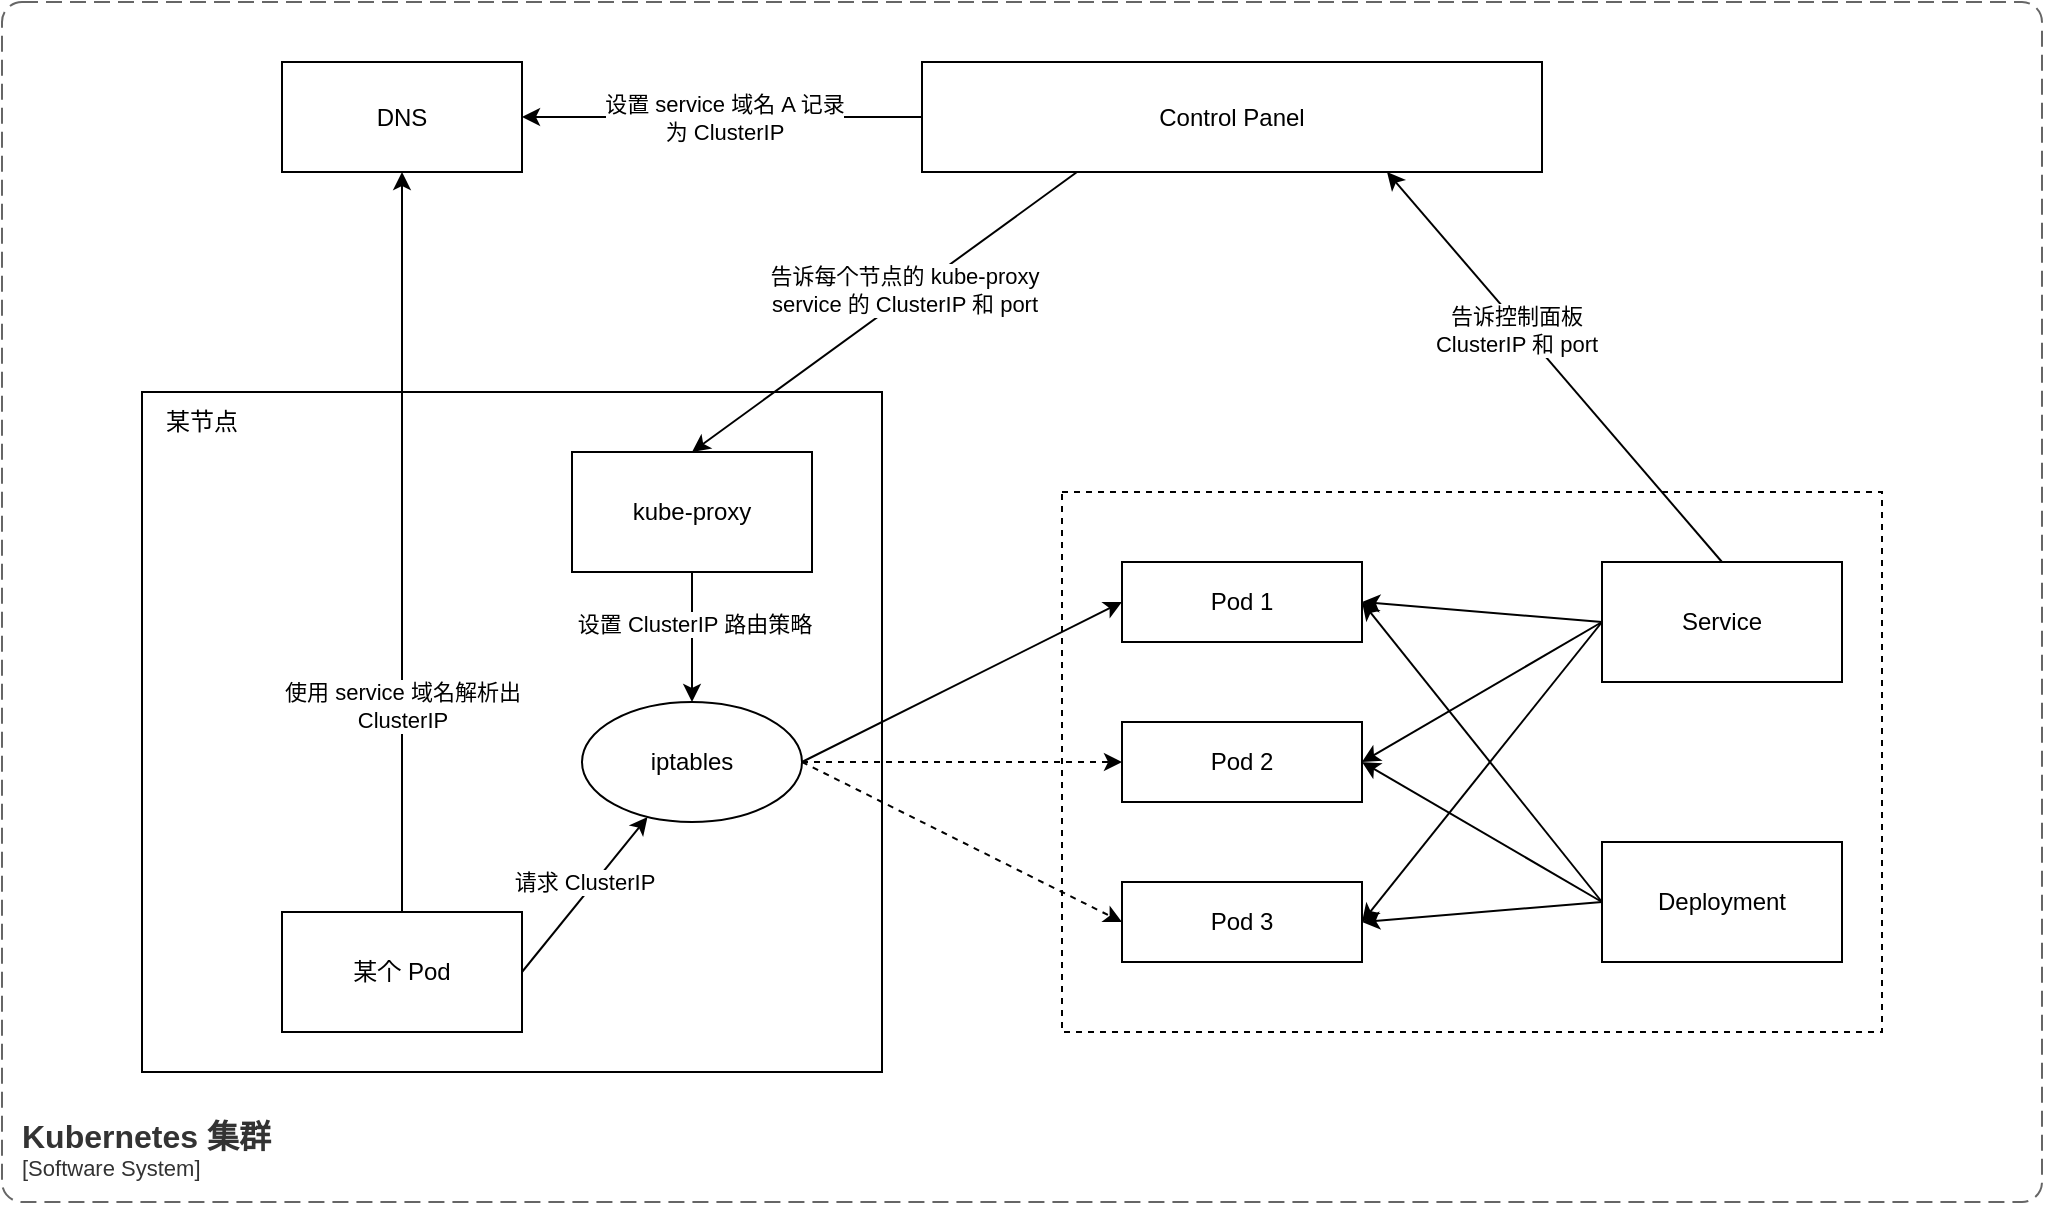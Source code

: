 <mxfile version="20.2.8" type="device"><diagram id="j3zFc92pJUSGMGlGEPn1" name="第 1 页"><mxGraphModel dx="1221" dy="642" grid="1" gridSize="10" guides="1" tooltips="1" connect="1" arrows="1" fold="1" page="1" pageScale="1" pageWidth="827" pageHeight="1169" math="0" shadow="0"><root><mxCell id="0"/><mxCell id="1" parent="0"/><mxCell id="0uBg3LmdE7Cok94qLtk5-34" value="" style="rounded=0;whiteSpace=wrap;html=1;dashed=1;" vertex="1" parent="1"><mxGeometry x="660" y="335" width="410" height="270" as="geometry"/></mxCell><mxCell id="0uBg3LmdE7Cok94qLtk5-19" value="" style="rounded=0;whiteSpace=wrap;html=1;" vertex="1" parent="1"><mxGeometry x="200" y="285" width="370" height="340" as="geometry"/></mxCell><mxCell id="0uBg3LmdE7Cok94qLtk5-5" style="rounded=0;orthogonalLoop=1;jettySize=auto;html=1;exitX=1;exitY=0.5;exitDx=0;exitDy=0;" edge="1" parent="1" source="0uBg3LmdE7Cok94qLtk5-1" target="0uBg3LmdE7Cok94qLtk5-2"><mxGeometry relative="1" as="geometry"/></mxCell><mxCell id="0uBg3LmdE7Cok94qLtk5-30" value="请求 ClusterIP" style="edgeLabel;html=1;align=center;verticalAlign=middle;resizable=0;points=[];" vertex="1" connectable="0" parent="0uBg3LmdE7Cok94qLtk5-5"><mxGeometry x="-0.198" y="-3" relative="1" as="geometry"><mxPoint x="3" y="-16" as="offset"/></mxGeometry></mxCell><mxCell id="0uBg3LmdE7Cok94qLtk5-33" style="edgeStyle=none;rounded=0;orthogonalLoop=1;jettySize=auto;html=1;exitX=0.5;exitY=0;exitDx=0;exitDy=0;entryX=0.5;entryY=1;entryDx=0;entryDy=0;" edge="1" parent="1" source="0uBg3LmdE7Cok94qLtk5-1" target="0uBg3LmdE7Cok94qLtk5-32"><mxGeometry relative="1" as="geometry"/></mxCell><mxCell id="0uBg3LmdE7Cok94qLtk5-35" value="使用 service 域名解析出&lt;br&gt;ClusterIP" style="edgeLabel;html=1;align=center;verticalAlign=middle;resizable=0;points=[];" vertex="1" connectable="0" parent="0uBg3LmdE7Cok94qLtk5-33"><mxGeometry x="-0.444" relative="1" as="geometry"><mxPoint as="offset"/></mxGeometry></mxCell><mxCell id="0uBg3LmdE7Cok94qLtk5-1" value="某个 Pod" style="rounded=0;whiteSpace=wrap;html=1;" vertex="1" parent="1"><mxGeometry x="270" y="545" width="120" height="60" as="geometry"/></mxCell><mxCell id="0uBg3LmdE7Cok94qLtk5-27" style="edgeStyle=none;rounded=0;orthogonalLoop=1;jettySize=auto;html=1;exitX=1;exitY=0.5;exitDx=0;exitDy=0;entryX=0;entryY=0.5;entryDx=0;entryDy=0;" edge="1" parent="1" source="0uBg3LmdE7Cok94qLtk5-2" target="0uBg3LmdE7Cok94qLtk5-6"><mxGeometry relative="1" as="geometry"/></mxCell><mxCell id="0uBg3LmdE7Cok94qLtk5-28" style="edgeStyle=none;rounded=0;orthogonalLoop=1;jettySize=auto;html=1;exitX=1;exitY=0.5;exitDx=0;exitDy=0;entryX=0;entryY=0.5;entryDx=0;entryDy=0;dashed=1;" edge="1" parent="1" source="0uBg3LmdE7Cok94qLtk5-2" target="0uBg3LmdE7Cok94qLtk5-9"><mxGeometry relative="1" as="geometry"/></mxCell><mxCell id="0uBg3LmdE7Cok94qLtk5-29" style="edgeStyle=none;rounded=0;orthogonalLoop=1;jettySize=auto;html=1;exitX=1;exitY=0.5;exitDx=0;exitDy=0;entryX=0;entryY=0.5;entryDx=0;entryDy=0;dashed=1;" edge="1" parent="1" source="0uBg3LmdE7Cok94qLtk5-2" target="0uBg3LmdE7Cok94qLtk5-10"><mxGeometry relative="1" as="geometry"/></mxCell><mxCell id="0uBg3LmdE7Cok94qLtk5-2" value="iptables" style="ellipse;whiteSpace=wrap;html=1;" vertex="1" parent="1"><mxGeometry x="420" y="440" width="110" height="60" as="geometry"/></mxCell><mxCell id="0uBg3LmdE7Cok94qLtk5-4" style="edgeStyle=orthogonalEdgeStyle;rounded=0;orthogonalLoop=1;jettySize=auto;html=1;exitX=0.5;exitY=1;exitDx=0;exitDy=0;" edge="1" parent="1" source="0uBg3LmdE7Cok94qLtk5-3" target="0uBg3LmdE7Cok94qLtk5-2"><mxGeometry relative="1" as="geometry"/></mxCell><mxCell id="0uBg3LmdE7Cok94qLtk5-26" value="设置 ClusterIP 路由策略" style="edgeLabel;html=1;align=center;verticalAlign=middle;resizable=0;points=[];" vertex="1" connectable="0" parent="0uBg3LmdE7Cok94qLtk5-4"><mxGeometry x="-0.204" y="1" relative="1" as="geometry"><mxPoint as="offset"/></mxGeometry></mxCell><mxCell id="0uBg3LmdE7Cok94qLtk5-3" value="kube-proxy" style="rounded=0;whiteSpace=wrap;html=1;" vertex="1" parent="1"><mxGeometry x="415" y="315" width="120" height="60" as="geometry"/></mxCell><mxCell id="0uBg3LmdE7Cok94qLtk5-6" value="Pod 1" style="rounded=0;whiteSpace=wrap;html=1;" vertex="1" parent="1"><mxGeometry x="690" y="370" width="120" height="40" as="geometry"/></mxCell><mxCell id="0uBg3LmdE7Cok94qLtk5-9" value="Pod 2" style="rounded=0;whiteSpace=wrap;html=1;" vertex="1" parent="1"><mxGeometry x="690" y="450" width="120" height="40" as="geometry"/></mxCell><mxCell id="0uBg3LmdE7Cok94qLtk5-10" value="Pod 3" style="rounded=0;whiteSpace=wrap;html=1;" vertex="1" parent="1"><mxGeometry x="690" y="530" width="120" height="40" as="geometry"/></mxCell><mxCell id="0uBg3LmdE7Cok94qLtk5-16" style="edgeStyle=none;rounded=0;orthogonalLoop=1;jettySize=auto;html=1;exitX=0;exitY=0.5;exitDx=0;exitDy=0;entryX=1;entryY=0.5;entryDx=0;entryDy=0;" edge="1" parent="1" source="0uBg3LmdE7Cok94qLtk5-11" target="0uBg3LmdE7Cok94qLtk5-6"><mxGeometry relative="1" as="geometry"/></mxCell><mxCell id="0uBg3LmdE7Cok94qLtk5-17" style="edgeStyle=none;rounded=0;orthogonalLoop=1;jettySize=auto;html=1;exitX=0;exitY=0.5;exitDx=0;exitDy=0;entryX=1;entryY=0.5;entryDx=0;entryDy=0;" edge="1" parent="1" source="0uBg3LmdE7Cok94qLtk5-11" target="0uBg3LmdE7Cok94qLtk5-9"><mxGeometry relative="1" as="geometry"/></mxCell><mxCell id="0uBg3LmdE7Cok94qLtk5-18" style="edgeStyle=none;rounded=0;orthogonalLoop=1;jettySize=auto;html=1;exitX=0;exitY=0.5;exitDx=0;exitDy=0;entryX=1;entryY=0.5;entryDx=0;entryDy=0;" edge="1" parent="1" source="0uBg3LmdE7Cok94qLtk5-11" target="0uBg3LmdE7Cok94qLtk5-10"><mxGeometry relative="1" as="geometry"/></mxCell><mxCell id="0uBg3LmdE7Cok94qLtk5-22" style="edgeStyle=none;rounded=0;orthogonalLoop=1;jettySize=auto;html=1;exitX=0.5;exitY=0;exitDx=0;exitDy=0;entryX=0.75;entryY=1;entryDx=0;entryDy=0;" edge="1" parent="1" source="0uBg3LmdE7Cok94qLtk5-11" target="0uBg3LmdE7Cok94qLtk5-21"><mxGeometry relative="1" as="geometry"/></mxCell><mxCell id="0uBg3LmdE7Cok94qLtk5-23" value="告诉控制面板&lt;br&gt;ClusterIP 和 port" style="edgeLabel;html=1;align=center;verticalAlign=middle;resizable=0;points=[];" vertex="1" connectable="0" parent="0uBg3LmdE7Cok94qLtk5-22"><mxGeometry x="0.211" y="3" relative="1" as="geometry"><mxPoint as="offset"/></mxGeometry></mxCell><mxCell id="0uBg3LmdE7Cok94qLtk5-11" value="Service" style="rounded=0;whiteSpace=wrap;html=1;" vertex="1" parent="1"><mxGeometry x="930" y="370" width="120" height="60" as="geometry"/></mxCell><mxCell id="0uBg3LmdE7Cok94qLtk5-13" style="rounded=0;orthogonalLoop=1;jettySize=auto;html=1;exitX=0;exitY=0.5;exitDx=0;exitDy=0;entryX=1;entryY=0.5;entryDx=0;entryDy=0;" edge="1" parent="1" source="0uBg3LmdE7Cok94qLtk5-12" target="0uBg3LmdE7Cok94qLtk5-10"><mxGeometry relative="1" as="geometry"/></mxCell><mxCell id="0uBg3LmdE7Cok94qLtk5-14" style="edgeStyle=none;rounded=0;orthogonalLoop=1;jettySize=auto;html=1;exitX=0;exitY=0.5;exitDx=0;exitDy=0;entryX=1;entryY=0.5;entryDx=0;entryDy=0;" edge="1" parent="1" source="0uBg3LmdE7Cok94qLtk5-12" target="0uBg3LmdE7Cok94qLtk5-9"><mxGeometry relative="1" as="geometry"/></mxCell><mxCell id="0uBg3LmdE7Cok94qLtk5-15" style="edgeStyle=none;rounded=0;orthogonalLoop=1;jettySize=auto;html=1;exitX=0;exitY=0.5;exitDx=0;exitDy=0;entryX=1;entryY=0.5;entryDx=0;entryDy=0;" edge="1" parent="1" source="0uBg3LmdE7Cok94qLtk5-12" target="0uBg3LmdE7Cok94qLtk5-6"><mxGeometry relative="1" as="geometry"/></mxCell><mxCell id="0uBg3LmdE7Cok94qLtk5-12" value="Deployment" style="rounded=0;whiteSpace=wrap;html=1;" vertex="1" parent="1"><mxGeometry x="930" y="510" width="120" height="60" as="geometry"/></mxCell><mxCell id="0uBg3LmdE7Cok94qLtk5-20" value="某节点" style="text;html=1;strokeColor=none;fillColor=none;align=center;verticalAlign=middle;whiteSpace=wrap;rounded=0;" vertex="1" parent="1"><mxGeometry x="200" y="285" width="60" height="30" as="geometry"/></mxCell><mxCell id="0uBg3LmdE7Cok94qLtk5-24" style="edgeStyle=none;rounded=0;orthogonalLoop=1;jettySize=auto;html=1;exitX=0.25;exitY=1;exitDx=0;exitDy=0;entryX=0.5;entryY=0;entryDx=0;entryDy=0;" edge="1" parent="1" source="0uBg3LmdE7Cok94qLtk5-21" target="0uBg3LmdE7Cok94qLtk5-3"><mxGeometry relative="1" as="geometry"/></mxCell><mxCell id="0uBg3LmdE7Cok94qLtk5-25" value="告诉每个节点的 kube-proxy&lt;br&gt;service 的 ClusterIP 和 port" style="edgeLabel;html=1;align=center;verticalAlign=middle;resizable=0;points=[];" vertex="1" connectable="0" parent="0uBg3LmdE7Cok94qLtk5-24"><mxGeometry x="-0.122" y="-3" relative="1" as="geometry"><mxPoint as="offset"/></mxGeometry></mxCell><mxCell id="0uBg3LmdE7Cok94qLtk5-38" style="edgeStyle=none;rounded=0;orthogonalLoop=1;jettySize=auto;html=1;exitX=0;exitY=0.5;exitDx=0;exitDy=0;" edge="1" parent="1" source="0uBg3LmdE7Cok94qLtk5-21" target="0uBg3LmdE7Cok94qLtk5-32"><mxGeometry relative="1" as="geometry"/></mxCell><mxCell id="0uBg3LmdE7Cok94qLtk5-39" value="设置 service 域名 A 记录&lt;br&gt;为 ClusterIP" style="edgeLabel;html=1;align=center;verticalAlign=middle;resizable=0;points=[];" vertex="1" connectable="0" parent="0uBg3LmdE7Cok94qLtk5-38"><mxGeometry x="0.356" y="4" relative="1" as="geometry"><mxPoint x="36" y="-4" as="offset"/></mxGeometry></mxCell><mxCell id="0uBg3LmdE7Cok94qLtk5-21" value="Control Panel" style="rounded=0;whiteSpace=wrap;html=1;" vertex="1" parent="1"><mxGeometry x="590" y="120" width="310" height="55" as="geometry"/></mxCell><mxCell id="0uBg3LmdE7Cok94qLtk5-32" value="DNS" style="rounded=0;whiteSpace=wrap;html=1;" vertex="1" parent="1"><mxGeometry x="270" y="120" width="120" height="55" as="geometry"/></mxCell><object placeholders="1" c4Name="Kubernetes 集群" c4Type="SystemScopeBoundary" c4Application="Software System" label="&lt;font style=&quot;font-size: 16px&quot;&gt;&lt;b&gt;&lt;div style=&quot;text-align: left&quot;&gt;%c4Name%&lt;/div&gt;&lt;/b&gt;&lt;/font&gt;&lt;div style=&quot;text-align: left&quot;&gt;[%c4Application%]&lt;/div&gt;" id="0uBg3LmdE7Cok94qLtk5-37"><mxCell style="rounded=1;fontSize=11;whiteSpace=wrap;html=1;dashed=1;arcSize=20;fillColor=none;strokeColor=#666666;fontColor=#333333;labelBackgroundColor=none;align=left;verticalAlign=bottom;labelBorderColor=none;spacingTop=0;spacing=10;dashPattern=8 4;metaEdit=1;rotatable=0;perimeter=rectanglePerimeter;noLabel=0;labelPadding=0;allowArrows=0;connectable=0;expand=0;recursiveResize=0;editable=1;pointerEvents=0;absoluteArcSize=1;points=[[0.25,0,0],[0.5,0,0],[0.75,0,0],[1,0.25,0],[1,0.5,0],[1,0.75,0],[0.75,1,0],[0.5,1,0],[0.25,1,0],[0,0.75,0],[0,0.5,0],[0,0.25,0]];" vertex="1" parent="1"><mxGeometry x="130" y="90" width="1020" height="600" as="geometry"/></mxCell></object></root></mxGraphModel></diagram></mxfile>